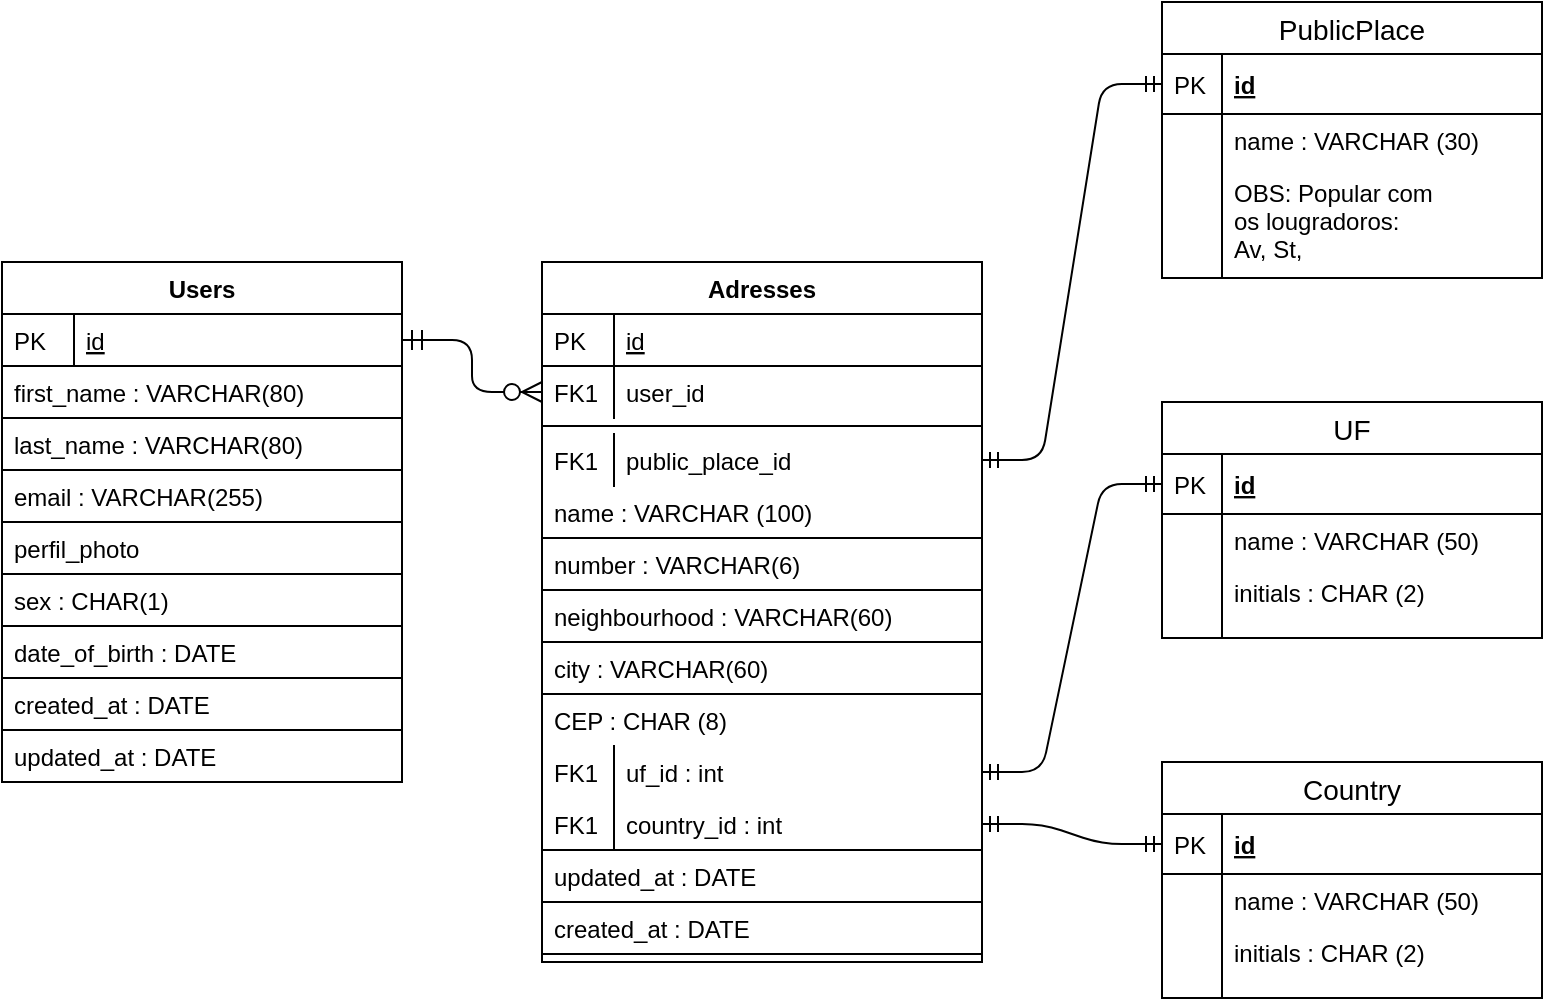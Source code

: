 <mxfile version="13.1.0" type="device"><diagram id="C5RBs43oDa-KdzZeNtuy" name="Page-1"><mxGraphModel dx="903" dy="517" grid="1" gridSize="10" guides="1" tooltips="1" connect="1" arrows="1" fold="1" page="1" pageScale="1" pageWidth="827" pageHeight="1169" math="0" shadow="0"><root><mxCell id="WIyWlLk6GJQsqaUBKTNV-0"/><mxCell id="WIyWlLk6GJQsqaUBKTNV-1" parent="WIyWlLk6GJQsqaUBKTNV-0"/><mxCell id="zkfFHV4jXpPFQw0GAbJ--63" value="" style="edgeStyle=orthogonalEdgeStyle;endArrow=ERzeroToMany;startArrow=ERmandOne;shadow=0;strokeWidth=1;endSize=8;startSize=8;" parent="WIyWlLk6GJQsqaUBKTNV-1" source="zkfFHV4jXpPFQw0GAbJ--52" target="zkfFHV4jXpPFQw0GAbJ--59" edge="1"><mxGeometry width="100" height="100" relative="1" as="geometry"><mxPoint x="310" y="390" as="sourcePoint"/><mxPoint x="300" y="180" as="targetPoint"/></mxGeometry></mxCell><mxCell id="fUWpXGJNv3HibSmiUhQS-48" value="" style="edgeStyle=entityRelationEdgeStyle;fontSize=12;html=1;endArrow=ERmandOne;startArrow=ERmandOne;exitX=1;exitY=0.5;exitDx=0;exitDy=0;entryX=0;entryY=0.5;entryDx=0;entryDy=0;" edge="1" parent="WIyWlLk6GJQsqaUBKTNV-1" source="fUWpXGJNv3HibSmiUhQS-44" target="fUWpXGJNv3HibSmiUhQS-67"><mxGeometry width="100" height="100" relative="1" as="geometry"><mxPoint x="580" y="420" as="sourcePoint"/><mxPoint x="620" y="375" as="targetPoint"/></mxGeometry></mxCell><mxCell id="fUWpXGJNv3HibSmiUhQS-64" value="" style="edgeStyle=entityRelationEdgeStyle;fontSize=12;html=1;endArrow=ERmandOne;startArrow=ERmandOne;entryX=0;entryY=0.5;entryDx=0;entryDy=0;" edge="1" parent="WIyWlLk6GJQsqaUBKTNV-1" source="fUWpXGJNv3HibSmiUhQS-32" target="fUWpXGJNv3HibSmiUhQS-54"><mxGeometry width="100" height="100" relative="1" as="geometry"><mxPoint x="560" y="235" as="sourcePoint"/><mxPoint x="700" y="180" as="targetPoint"/></mxGeometry></mxCell><mxCell id="fUWpXGJNv3HibSmiUhQS-52" value="" style="edgeStyle=entityRelationEdgeStyle;fontSize=12;html=1;endArrow=ERmandOne;startArrow=ERmandOne;exitX=1;exitY=0.5;exitDx=0;exitDy=0;entryX=0;entryY=0.5;entryDx=0;entryDy=0;" edge="1" parent="WIyWlLk6GJQsqaUBKTNV-1" source="fUWpXGJNv3HibSmiUhQS-46" target="fUWpXGJNv3HibSmiUhQS-86"><mxGeometry width="100" height="100" relative="1" as="geometry"><mxPoint x="500" y="540" as="sourcePoint"/><mxPoint x="616" y="540" as="targetPoint"/></mxGeometry></mxCell><mxCell id="fUWpXGJNv3HibSmiUhQS-53" value="PublicPlace" style="swimlane;fontStyle=0;childLayout=stackLayout;horizontal=1;startSize=26;horizontalStack=0;resizeParent=1;resizeParentMax=0;resizeLast=0;collapsible=1;marginBottom=0;align=center;fontSize=14;strokeColor=#000000;strokeWidth=1;" vertex="1" parent="WIyWlLk6GJQsqaUBKTNV-1"><mxGeometry x="600" y="40" width="190" height="138" as="geometry"><mxRectangle x="630" y="40" width="120" height="26" as="alternateBounds"/></mxGeometry></mxCell><mxCell id="fUWpXGJNv3HibSmiUhQS-54" value="id" style="shape=partialRectangle;top=0;left=0;right=0;bottom=1;align=left;verticalAlign=middle;fillColor=none;spacingLeft=34;spacingRight=4;overflow=hidden;rotatable=0;points=[[0,0.5],[1,0.5]];portConstraint=eastwest;dropTarget=0;fontStyle=5;fontSize=12;" vertex="1" parent="fUWpXGJNv3HibSmiUhQS-53"><mxGeometry y="26" width="190" height="30" as="geometry"/></mxCell><mxCell id="fUWpXGJNv3HibSmiUhQS-55" value="PK" style="shape=partialRectangle;top=0;left=0;bottom=0;fillColor=none;align=left;verticalAlign=middle;spacingLeft=4;spacingRight=4;overflow=hidden;rotatable=0;points=[];portConstraint=eastwest;part=1;fontSize=12;" vertex="1" connectable="0" parent="fUWpXGJNv3HibSmiUhQS-54"><mxGeometry width="30" height="30" as="geometry"/></mxCell><mxCell id="fUWpXGJNv3HibSmiUhQS-56" value="name : VARCHAR (30)" style="shape=partialRectangle;top=0;left=0;right=0;bottom=0;align=left;verticalAlign=top;fillColor=none;spacingLeft=34;spacingRight=4;overflow=hidden;rotatable=0;points=[[0,0.5],[1,0.5]];portConstraint=eastwest;dropTarget=0;fontSize=12;" vertex="1" parent="fUWpXGJNv3HibSmiUhQS-53"><mxGeometry y="56" width="190" height="26" as="geometry"/></mxCell><mxCell id="fUWpXGJNv3HibSmiUhQS-57" value="" style="shape=partialRectangle;top=0;left=0;bottom=0;fillColor=none;align=left;verticalAlign=top;spacingLeft=4;spacingRight=4;overflow=hidden;rotatable=0;points=[];portConstraint=eastwest;part=1;fontSize=12;" vertex="1" connectable="0" parent="fUWpXGJNv3HibSmiUhQS-56"><mxGeometry width="30" height="26" as="geometry"/></mxCell><mxCell id="fUWpXGJNv3HibSmiUhQS-62" value="OBS: Popular com&#xA;os lougradoros:&#xA;Av, St, &#xA;" style="shape=partialRectangle;top=0;left=0;right=0;bottom=0;align=left;verticalAlign=top;fillColor=none;spacingLeft=34;spacingRight=4;overflow=hidden;rotatable=0;points=[[0,0.5],[1,0.5]];portConstraint=eastwest;dropTarget=0;fontSize=12;" vertex="1" parent="fUWpXGJNv3HibSmiUhQS-53"><mxGeometry y="82" width="190" height="56" as="geometry"/></mxCell><mxCell id="fUWpXGJNv3HibSmiUhQS-63" value="" style="shape=partialRectangle;top=0;left=0;bottom=0;fillColor=none;align=left;verticalAlign=top;spacingLeft=4;spacingRight=4;overflow=hidden;rotatable=0;points=[];portConstraint=eastwest;part=1;fontSize=12;" vertex="1" connectable="0" parent="fUWpXGJNv3HibSmiUhQS-62"><mxGeometry width="30" height="56" as="geometry"/></mxCell><mxCell id="fUWpXGJNv3HibSmiUhQS-66" value="UF" style="swimlane;fontStyle=0;childLayout=stackLayout;horizontal=1;startSize=26;horizontalStack=0;resizeParent=1;resizeParentMax=0;resizeLast=0;collapsible=1;marginBottom=0;align=center;fontSize=14;strokeColor=#000000;strokeWidth=1;" vertex="1" parent="WIyWlLk6GJQsqaUBKTNV-1"><mxGeometry x="600" y="240" width="190" height="118" as="geometry"><mxRectangle x="630" y="240" width="50" height="26" as="alternateBounds"/></mxGeometry></mxCell><mxCell id="fUWpXGJNv3HibSmiUhQS-67" value="id" style="shape=partialRectangle;top=0;left=0;right=0;bottom=1;align=left;verticalAlign=middle;fillColor=none;spacingLeft=34;spacingRight=4;overflow=hidden;rotatable=0;points=[[0,0.5],[1,0.5]];portConstraint=eastwest;dropTarget=0;fontStyle=5;fontSize=12;" vertex="1" parent="fUWpXGJNv3HibSmiUhQS-66"><mxGeometry y="26" width="190" height="30" as="geometry"/></mxCell><mxCell id="fUWpXGJNv3HibSmiUhQS-68" value="PK" style="shape=partialRectangle;top=0;left=0;bottom=0;fillColor=none;align=left;verticalAlign=middle;spacingLeft=4;spacingRight=4;overflow=hidden;rotatable=0;points=[];portConstraint=eastwest;part=1;fontSize=12;" vertex="1" connectable="0" parent="fUWpXGJNv3HibSmiUhQS-67"><mxGeometry width="30" height="30" as="geometry"/></mxCell><mxCell id="fUWpXGJNv3HibSmiUhQS-69" value="name : VARCHAR (50)" style="shape=partialRectangle;top=0;left=0;right=0;bottom=0;align=left;verticalAlign=top;fillColor=none;spacingLeft=34;spacingRight=4;overflow=hidden;rotatable=0;points=[[0,0.5],[1,0.5]];portConstraint=eastwest;dropTarget=0;fontSize=12;strokeColor=#000000;" vertex="1" parent="fUWpXGJNv3HibSmiUhQS-66"><mxGeometry y="56" width="190" height="26" as="geometry"/></mxCell><mxCell id="fUWpXGJNv3HibSmiUhQS-70" value="" style="shape=partialRectangle;top=0;left=0;bottom=0;fillColor=none;align=left;verticalAlign=top;spacingLeft=4;spacingRight=4;overflow=hidden;rotatable=0;points=[];portConstraint=eastwest;part=1;fontSize=12;" vertex="1" connectable="0" parent="fUWpXGJNv3HibSmiUhQS-69"><mxGeometry width="30" height="26" as="geometry"/></mxCell><mxCell id="fUWpXGJNv3HibSmiUhQS-71" value="initials : CHAR (2)" style="shape=partialRectangle;top=0;left=0;right=0;bottom=0;align=left;verticalAlign=top;fillColor=none;spacingLeft=34;spacingRight=4;overflow=hidden;rotatable=0;points=[[0,0.5],[1,0.5]];portConstraint=eastwest;dropTarget=0;fontSize=12;strokeColor=#000000;" vertex="1" parent="fUWpXGJNv3HibSmiUhQS-66"><mxGeometry y="82" width="190" height="26" as="geometry"/></mxCell><mxCell id="fUWpXGJNv3HibSmiUhQS-72" value="" style="shape=partialRectangle;top=0;left=0;bottom=0;fillColor=none;align=left;verticalAlign=top;spacingLeft=4;spacingRight=4;overflow=hidden;rotatable=0;points=[];portConstraint=eastwest;part=1;fontSize=12;" vertex="1" connectable="0" parent="fUWpXGJNv3HibSmiUhQS-71"><mxGeometry width="30" height="26" as="geometry"/></mxCell><mxCell id="fUWpXGJNv3HibSmiUhQS-75" value="" style="shape=partialRectangle;top=0;left=0;right=0;bottom=0;align=left;verticalAlign=top;fillColor=none;spacingLeft=34;spacingRight=4;overflow=hidden;rotatable=0;points=[[0,0.5],[1,0.5]];portConstraint=eastwest;dropTarget=0;fontSize=12;" vertex="1" parent="fUWpXGJNv3HibSmiUhQS-66"><mxGeometry y="108" width="190" height="10" as="geometry"/></mxCell><mxCell id="fUWpXGJNv3HibSmiUhQS-76" value="" style="shape=partialRectangle;top=0;left=0;bottom=0;fillColor=none;align=left;verticalAlign=top;spacingLeft=4;spacingRight=4;overflow=hidden;rotatable=0;points=[];portConstraint=eastwest;part=1;fontSize=12;" vertex="1" connectable="0" parent="fUWpXGJNv3HibSmiUhQS-75"><mxGeometry width="30" height="10" as="geometry"/></mxCell><mxCell id="fUWpXGJNv3HibSmiUhQS-77" value="Country" style="swimlane;fontStyle=0;childLayout=stackLayout;horizontal=1;startSize=26;horizontalStack=0;resizeParent=1;resizeParentMax=0;resizeLast=0;collapsible=1;marginBottom=0;align=center;fontSize=14;strokeColor=#000000;strokeWidth=1;" vertex="1" parent="WIyWlLk6GJQsqaUBKTNV-1"><mxGeometry x="600" y="420" width="190" height="118" as="geometry"><mxRectangle x="630" y="440" width="90" height="26" as="alternateBounds"/></mxGeometry></mxCell><mxCell id="fUWpXGJNv3HibSmiUhQS-86" value="id" style="shape=partialRectangle;top=0;left=0;right=0;bottom=1;align=left;verticalAlign=middle;fillColor=none;spacingLeft=34;spacingRight=4;overflow=hidden;rotatable=0;points=[[0,0.5],[1,0.5]];portConstraint=eastwest;dropTarget=0;fontStyle=5;fontSize=12;" vertex="1" parent="fUWpXGJNv3HibSmiUhQS-77"><mxGeometry y="26" width="190" height="30" as="geometry"/></mxCell><mxCell id="fUWpXGJNv3HibSmiUhQS-87" value="PK" style="shape=partialRectangle;top=0;left=0;bottom=0;fillColor=none;align=left;verticalAlign=middle;spacingLeft=4;spacingRight=4;overflow=hidden;rotatable=0;points=[];portConstraint=eastwest;part=1;fontSize=12;" vertex="1" connectable="0" parent="fUWpXGJNv3HibSmiUhQS-86"><mxGeometry width="30" height="30" as="geometry"/></mxCell><mxCell id="fUWpXGJNv3HibSmiUhQS-80" value="name : VARCHAR (50)" style="shape=partialRectangle;top=0;left=0;right=0;bottom=0;align=left;verticalAlign=top;fillColor=none;spacingLeft=34;spacingRight=4;overflow=hidden;rotatable=0;points=[[0,0.5],[1,0.5]];portConstraint=eastwest;dropTarget=0;fontSize=12;strokeColor=#000000;" vertex="1" parent="fUWpXGJNv3HibSmiUhQS-77"><mxGeometry y="56" width="190" height="26" as="geometry"/></mxCell><mxCell id="fUWpXGJNv3HibSmiUhQS-81" value="" style="shape=partialRectangle;top=0;left=0;bottom=0;fillColor=none;align=left;verticalAlign=top;spacingLeft=4;spacingRight=4;overflow=hidden;rotatable=0;points=[];portConstraint=eastwest;part=1;fontSize=12;" vertex="1" connectable="0" parent="fUWpXGJNv3HibSmiUhQS-80"><mxGeometry width="30" height="26" as="geometry"/></mxCell><mxCell id="fUWpXGJNv3HibSmiUhQS-82" value="initials : CHAR (2)" style="shape=partialRectangle;top=0;left=0;right=0;bottom=0;align=left;verticalAlign=top;fillColor=none;spacingLeft=34;spacingRight=4;overflow=hidden;rotatable=0;points=[[0,0.5],[1,0.5]];portConstraint=eastwest;dropTarget=0;fontSize=12;strokeColor=#000000;" vertex="1" parent="fUWpXGJNv3HibSmiUhQS-77"><mxGeometry y="82" width="190" height="26" as="geometry"/></mxCell><mxCell id="fUWpXGJNv3HibSmiUhQS-83" value="" style="shape=partialRectangle;top=0;left=0;bottom=0;fillColor=none;align=left;verticalAlign=top;spacingLeft=4;spacingRight=4;overflow=hidden;rotatable=0;points=[];portConstraint=eastwest;part=1;fontSize=12;" vertex="1" connectable="0" parent="fUWpXGJNv3HibSmiUhQS-82"><mxGeometry width="30" height="26" as="geometry"/></mxCell><mxCell id="fUWpXGJNv3HibSmiUhQS-84" value="" style="shape=partialRectangle;top=0;left=0;right=0;bottom=0;align=left;verticalAlign=top;fillColor=none;spacingLeft=34;spacingRight=4;overflow=hidden;rotatable=0;points=[[0,0.5],[1,0.5]];portConstraint=eastwest;dropTarget=0;fontSize=12;" vertex="1" parent="fUWpXGJNv3HibSmiUhQS-77"><mxGeometry y="108" width="190" height="10" as="geometry"/></mxCell><mxCell id="fUWpXGJNv3HibSmiUhQS-85" value="" style="shape=partialRectangle;top=0;left=0;bottom=0;fillColor=none;align=left;verticalAlign=top;spacingLeft=4;spacingRight=4;overflow=hidden;rotatable=0;points=[];portConstraint=eastwest;part=1;fontSize=12;" vertex="1" connectable="0" parent="fUWpXGJNv3HibSmiUhQS-84"><mxGeometry width="30" height="10" as="geometry"/></mxCell><mxCell id="zkfFHV4jXpPFQw0GAbJ--56" value="Adresses" style="swimlane;fontStyle=1;childLayout=stackLayout;horizontal=1;startSize=26;horizontalStack=0;resizeParent=1;resizeLast=0;collapsible=1;marginBottom=0;rounded=0;shadow=0;strokeWidth=1;" parent="WIyWlLk6GJQsqaUBKTNV-1" vertex="1"><mxGeometry x="290" y="170" width="220" height="350" as="geometry"><mxRectangle x="290" y="170" width="160" height="26" as="alternateBounds"/></mxGeometry></mxCell><mxCell id="zkfFHV4jXpPFQw0GAbJ--57" value="id" style="shape=partialRectangle;top=0;left=0;right=0;bottom=1;align=left;verticalAlign=top;fillColor=none;spacingLeft=40;spacingRight=4;overflow=hidden;rotatable=0;points=[[0,0.5],[1,0.5]];portConstraint=eastwest;dropTarget=0;rounded=0;shadow=0;strokeWidth=1;fontStyle=4" parent="zkfFHV4jXpPFQw0GAbJ--56" vertex="1"><mxGeometry y="26" width="220" height="26" as="geometry"/></mxCell><mxCell id="zkfFHV4jXpPFQw0GAbJ--58" value="PK" style="shape=partialRectangle;top=0;left=0;bottom=0;fillColor=none;align=left;verticalAlign=top;spacingLeft=4;spacingRight=4;overflow=hidden;rotatable=0;points=[];portConstraint=eastwest;part=1;" parent="zkfFHV4jXpPFQw0GAbJ--57" vertex="1" connectable="0"><mxGeometry width="36" height="26" as="geometry"/></mxCell><mxCell id="zkfFHV4jXpPFQw0GAbJ--59" value="user_id" style="shape=partialRectangle;top=0;left=0;right=0;bottom=0;align=left;verticalAlign=top;fillColor=none;spacingLeft=40;spacingRight=4;overflow=hidden;rotatable=0;points=[[0,0.5],[1,0.5]];portConstraint=eastwest;dropTarget=0;rounded=0;shadow=0;strokeWidth=6;strokeColor=#000000;dashed=1;dashPattern=1 1;" parent="zkfFHV4jXpPFQw0GAbJ--56" vertex="1"><mxGeometry y="52" width="220" height="26" as="geometry"/></mxCell><mxCell id="zkfFHV4jXpPFQw0GAbJ--60" value="FK1" style="shape=partialRectangle;top=0;left=0;bottom=0;fillColor=none;align=left;verticalAlign=top;spacingLeft=4;spacingRight=4;overflow=hidden;rotatable=0;points=[];portConstraint=eastwest;part=1;" parent="zkfFHV4jXpPFQw0GAbJ--59" vertex="1" connectable="0"><mxGeometry width="36" height="26" as="geometry"/></mxCell><mxCell id="fUWpXGJNv3HibSmiUhQS-34" value="" style="line;strokeWidth=1;fillColor=none;align=left;verticalAlign=middle;spacingTop=-1;spacingLeft=3;spacingRight=3;rotatable=0;labelPosition=right;points=[];portConstraint=eastwest;fontSize=12;" vertex="1" parent="zkfFHV4jXpPFQw0GAbJ--56"><mxGeometry y="78" width="220" height="8" as="geometry"/></mxCell><mxCell id="fUWpXGJNv3HibSmiUhQS-32" value="public_place_id" style="shape=partialRectangle;top=0;left=0;right=0;bottom=0;align=left;verticalAlign=top;fillColor=none;spacingLeft=40;spacingRight=4;overflow=hidden;rotatable=0;points=[[0,0.5],[1,0.5]];portConstraint=eastwest;dropTarget=0;rounded=0;shadow=0;strokeWidth=1;strokeColor=#000000;perimeterSpacing=0;dashed=1;" vertex="1" parent="zkfFHV4jXpPFQw0GAbJ--56"><mxGeometry y="86" width="220" height="26" as="geometry"/></mxCell><mxCell id="fUWpXGJNv3HibSmiUhQS-33" value="FK1" style="shape=partialRectangle;top=0;left=0;bottom=0;fillColor=none;align=left;verticalAlign=top;spacingLeft=4;spacingRight=4;overflow=hidden;rotatable=0;points=[];portConstraint=eastwest;part=1;" vertex="1" connectable="0" parent="fUWpXGJNv3HibSmiUhQS-32"><mxGeometry width="36" height="26" as="geometry"/></mxCell><mxCell id="fUWpXGJNv3HibSmiUhQS-37" value="name : VARCHAR (100)" style="text;strokeColor=none;fillColor=none;spacingLeft=4;spacingRight=4;overflow=hidden;rotatable=0;points=[[0,0.5],[1,0.5]];portConstraint=eastwest;fontSize=12;" vertex="1" parent="zkfFHV4jXpPFQw0GAbJ--56"><mxGeometry y="112" width="220" height="26" as="geometry"/></mxCell><mxCell id="fUWpXGJNv3HibSmiUhQS-27" value="number : VARCHAR(6)" style="text;strokeColor=#000000;fillColor=none;spacingLeft=4;spacingRight=4;overflow=hidden;rotatable=0;points=[[0,0.5],[1,0.5]];portConstraint=eastwest;fontSize=12;" vertex="1" parent="zkfFHV4jXpPFQw0GAbJ--56"><mxGeometry y="138" width="220" height="26" as="geometry"/></mxCell><mxCell id="fUWpXGJNv3HibSmiUhQS-38" value="neighbourhood : VARCHAR(60)" style="text;strokeColor=#000000;fillColor=none;spacingLeft=4;spacingRight=4;overflow=hidden;rotatable=0;points=[[0,0.5],[1,0.5]];portConstraint=eastwest;fontSize=12;" vertex="1" parent="zkfFHV4jXpPFQw0GAbJ--56"><mxGeometry y="164" width="220" height="26" as="geometry"/></mxCell><mxCell id="fUWpXGJNv3HibSmiUhQS-39" value="city : VARCHAR(60)" style="text;strokeColor=#000000;fillColor=none;spacingLeft=4;spacingRight=4;overflow=hidden;rotatable=0;points=[[0,0.5],[1,0.5]];portConstraint=eastwest;fontSize=12;" vertex="1" parent="zkfFHV4jXpPFQw0GAbJ--56"><mxGeometry y="190" width="220" height="26" as="geometry"/></mxCell><mxCell id="fUWpXGJNv3HibSmiUhQS-42" value="CEP : CHAR (8)" style="text;strokeColor=none;fillColor=none;spacingLeft=4;spacingRight=4;overflow=hidden;rotatable=0;points=[[0,0.5],[1,0.5]];portConstraint=eastwest;fontSize=12;" vertex="1" parent="zkfFHV4jXpPFQw0GAbJ--56"><mxGeometry y="216" width="220" height="26" as="geometry"/></mxCell><mxCell id="fUWpXGJNv3HibSmiUhQS-44" value="uf_id : int" style="shape=partialRectangle;top=0;left=0;right=0;bottom=0;align=left;verticalAlign=top;fillColor=none;spacingLeft=40;spacingRight=4;overflow=hidden;rotatable=0;points=[[0,0.5],[1,0.5]];portConstraint=eastwest;dropTarget=0;rounded=0;shadow=0;strokeWidth=1;strokeColor=#000000;" vertex="1" parent="zkfFHV4jXpPFQw0GAbJ--56"><mxGeometry y="242" width="220" height="26" as="geometry"/></mxCell><mxCell id="fUWpXGJNv3HibSmiUhQS-45" value="FK1" style="shape=partialRectangle;top=0;left=0;bottom=0;fillColor=none;align=left;verticalAlign=top;spacingLeft=4;spacingRight=4;overflow=hidden;rotatable=0;points=[];portConstraint=eastwest;part=1;" vertex="1" connectable="0" parent="fUWpXGJNv3HibSmiUhQS-44"><mxGeometry width="36" height="26" as="geometry"/></mxCell><mxCell id="fUWpXGJNv3HibSmiUhQS-46" value="country_id : int" style="shape=partialRectangle;top=0;left=0;right=0;bottom=0;align=left;verticalAlign=top;fillColor=none;spacingLeft=40;spacingRight=4;overflow=hidden;rotatable=0;points=[[0,0.5],[1,0.5]];portConstraint=eastwest;dropTarget=0;rounded=0;shadow=0;strokeWidth=1;strokeColor=#000000;" vertex="1" parent="zkfFHV4jXpPFQw0GAbJ--56"><mxGeometry y="268" width="220" height="26" as="geometry"/></mxCell><mxCell id="fUWpXGJNv3HibSmiUhQS-47" value="FK1" style="shape=partialRectangle;top=0;left=0;bottom=0;fillColor=none;align=left;verticalAlign=top;spacingLeft=4;spacingRight=4;overflow=hidden;rotatable=0;points=[];portConstraint=eastwest;part=1;" vertex="1" connectable="0" parent="fUWpXGJNv3HibSmiUhQS-46"><mxGeometry width="36" height="26" as="geometry"/></mxCell><mxCell id="fUWpXGJNv3HibSmiUhQS-24" value="updated_at : DATE&#xA;" style="text;strokeColor=#000000;fillColor=none;spacingLeft=4;spacingRight=4;overflow=hidden;rotatable=0;points=[[0,0.5],[1,0.5]];portConstraint=eastwest;fontSize=12;" vertex="1" parent="zkfFHV4jXpPFQw0GAbJ--56"><mxGeometry y="294" width="220" height="26" as="geometry"/></mxCell><mxCell id="fUWpXGJNv3HibSmiUhQS-23" value="created_at : DATE&#xA;&#xA;" style="text;strokeColor=#000000;fillColor=none;spacingLeft=4;spacingRight=4;overflow=hidden;rotatable=0;points=[[0,0.5],[1,0.5]];portConstraint=eastwest;fontSize=12;" vertex="1" parent="zkfFHV4jXpPFQw0GAbJ--56"><mxGeometry y="320" width="220" height="26" as="geometry"/></mxCell><mxCell id="zkfFHV4jXpPFQw0GAbJ--51" value="Users" style="swimlane;fontStyle=1;childLayout=stackLayout;horizontal=1;startSize=26;horizontalStack=0;resizeParent=1;resizeLast=0;collapsible=1;marginBottom=0;rounded=0;shadow=0;strokeWidth=1;direction=east;" parent="WIyWlLk6GJQsqaUBKTNV-1" vertex="1"><mxGeometry x="20" y="170" width="200" height="260" as="geometry"><mxRectangle x="20" y="170" width="160" height="26" as="alternateBounds"/></mxGeometry></mxCell><mxCell id="zkfFHV4jXpPFQw0GAbJ--52" value="id" style="shape=partialRectangle;top=0;left=0;right=0;bottom=1;align=left;verticalAlign=top;fillColor=none;spacingLeft=40;spacingRight=4;overflow=hidden;rotatable=0;points=[[0,0.5],[1,0.5]];portConstraint=eastwest;dropTarget=0;rounded=0;shadow=0;strokeWidth=1;fontStyle=4" parent="zkfFHV4jXpPFQw0GAbJ--51" vertex="1"><mxGeometry y="26" width="200" height="26" as="geometry"/></mxCell><mxCell id="zkfFHV4jXpPFQw0GAbJ--53" value="PK" style="shape=partialRectangle;top=0;left=0;bottom=0;fillColor=none;align=left;verticalAlign=top;spacingLeft=4;spacingRight=4;overflow=hidden;rotatable=0;points=[];portConstraint=eastwest;part=1;" parent="zkfFHV4jXpPFQw0GAbJ--52" vertex="1" connectable="0"><mxGeometry width="36" height="26" as="geometry"/></mxCell><mxCell id="fUWpXGJNv3HibSmiUhQS-12" value="first_name : VARCHAR(80)&#xA;" style="text;strokeColor=#000000;fillColor=none;spacingLeft=4;spacingRight=4;overflow=hidden;rotatable=0;points=[[0,0.5],[1,0.5]];portConstraint=eastwest;fontSize=12;" vertex="1" parent="zkfFHV4jXpPFQw0GAbJ--51"><mxGeometry y="52" width="200" height="26" as="geometry"/></mxCell><mxCell id="fUWpXGJNv3HibSmiUhQS-11" value="last_name : VARCHAR(80)" style="text;strokeColor=#000000;fillColor=none;spacingLeft=4;spacingRight=4;overflow=hidden;rotatable=0;points=[[0,0.5],[1,0.5]];portConstraint=eastwest;fontSize=12;" vertex="1" parent="zkfFHV4jXpPFQw0GAbJ--51"><mxGeometry y="78" width="200" height="26" as="geometry"/></mxCell><mxCell id="fUWpXGJNv3HibSmiUhQS-13" value="email : VARCHAR(255)" style="text;strokeColor=#000000;fillColor=none;spacingLeft=4;spacingRight=4;overflow=hidden;rotatable=0;points=[[0,0.5],[1,0.5]];portConstraint=eastwest;fontSize=12;" vertex="1" parent="zkfFHV4jXpPFQw0GAbJ--51"><mxGeometry y="104" width="200" height="26" as="geometry"/></mxCell><mxCell id="fUWpXGJNv3HibSmiUhQS-20" value="perfil_photo" style="text;strokeColor=#000000;fillColor=none;spacingLeft=4;spacingRight=4;overflow=hidden;rotatable=0;points=[[0,0.5],[1,0.5]];portConstraint=eastwest;fontSize=12;" vertex="1" parent="zkfFHV4jXpPFQw0GAbJ--51"><mxGeometry y="130" width="200" height="26" as="geometry"/></mxCell><mxCell id="fUWpXGJNv3HibSmiUhQS-21" value="sex : CHAR(1)" style="text;strokeColor=#000000;fillColor=none;spacingLeft=4;spacingRight=4;overflow=hidden;rotatable=0;points=[[0,0.5],[1,0.5]];portConstraint=eastwest;fontSize=12;" vertex="1" parent="zkfFHV4jXpPFQw0GAbJ--51"><mxGeometry y="156" width="200" height="26" as="geometry"/></mxCell><mxCell id="fUWpXGJNv3HibSmiUhQS-22" value="date_of_birth : DATE" style="text;strokeColor=none;fillColor=none;spacingLeft=4;spacingRight=4;overflow=hidden;rotatable=0;points=[[0,0.5],[1,0.5]];portConstraint=eastwest;fontSize=12;" vertex="1" parent="zkfFHV4jXpPFQw0GAbJ--51"><mxGeometry y="182" width="200" height="26" as="geometry"/></mxCell><mxCell id="fUWpXGJNv3HibSmiUhQS-18" value="created_at : DATE&#xA;&#xA;" style="text;strokeColor=#000000;fillColor=none;spacingLeft=4;spacingRight=4;overflow=hidden;rotatable=0;points=[[0,0.5],[1,0.5]];portConstraint=eastwest;fontSize=12;" vertex="1" parent="zkfFHV4jXpPFQw0GAbJ--51"><mxGeometry y="208" width="200" height="26" as="geometry"/></mxCell><mxCell id="fUWpXGJNv3HibSmiUhQS-19" value="updated_at : DATE&#xA;" style="text;strokeColor=#000000;fillColor=none;spacingLeft=4;spacingRight=4;overflow=hidden;rotatable=0;points=[[0,0.5],[1,0.5]];portConstraint=eastwest;fontSize=12;" vertex="1" parent="zkfFHV4jXpPFQw0GAbJ--51"><mxGeometry y="234" width="200" height="26" as="geometry"/></mxCell></root></mxGraphModel></diagram></mxfile>
